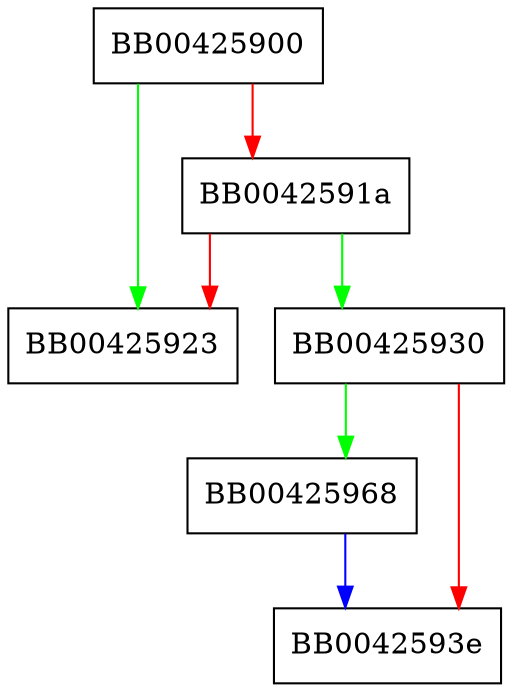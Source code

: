 digraph list_provider_tls_sigalgs {
  node [shape="box"];
  graph [splines=ortho];
  BB00425900 -> BB00425923 [color="green"];
  BB00425900 -> BB0042591a [color="red"];
  BB0042591a -> BB00425930 [color="green"];
  BB0042591a -> BB00425923 [color="red"];
  BB00425930 -> BB00425968 [color="green"];
  BB00425930 -> BB0042593e [color="red"];
  BB00425968 -> BB0042593e [color="blue"];
}
